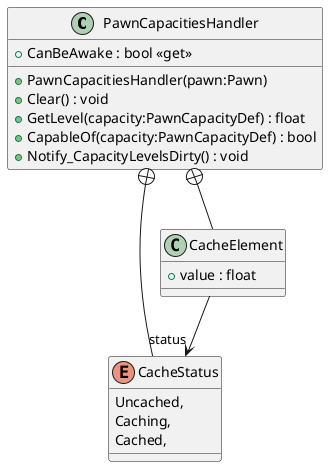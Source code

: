 @startuml
class PawnCapacitiesHandler {
    + CanBeAwake : bool <<get>>
    + PawnCapacitiesHandler(pawn:Pawn)
    + Clear() : void
    + GetLevel(capacity:PawnCapacityDef) : float
    + CapableOf(capacity:PawnCapacityDef) : bool
    + Notify_CapacityLevelsDirty() : void
}
enum CacheStatus {
    Uncached,
    Caching,
    Cached,
}
class CacheElement {
    + value : float
}
PawnCapacitiesHandler +-- CacheStatus
PawnCapacitiesHandler +-- CacheElement
CacheElement --> "status" CacheStatus
@enduml
